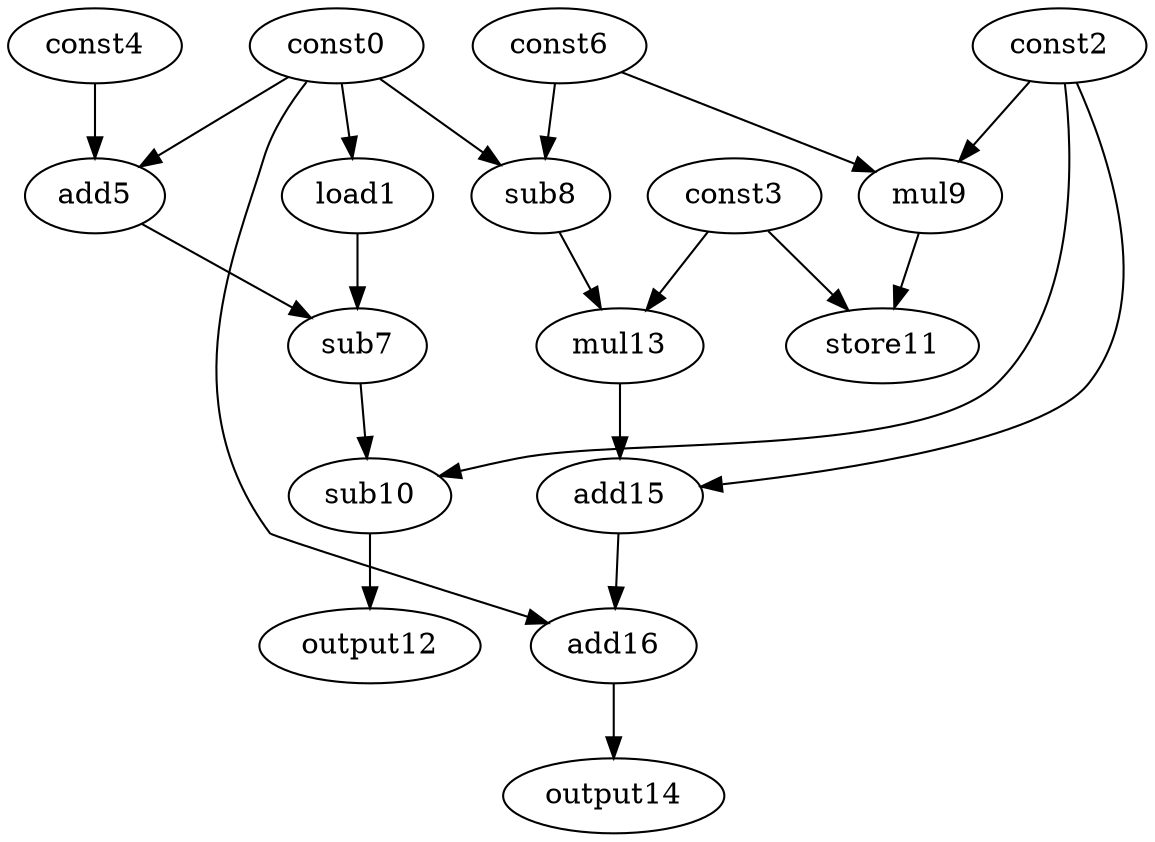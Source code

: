 digraph G { 
const0[opcode=const]; 
load1[opcode=load]; 
const2[opcode=const]; 
const3[opcode=const]; 
const4[opcode=const]; 
add5[opcode=add]; 
const6[opcode=const]; 
sub7[opcode=sub]; 
sub8[opcode=sub]; 
mul9[opcode=mul]; 
sub10[opcode=sub]; 
store11[opcode=store]; 
output12[opcode=output]; 
mul13[opcode=mul]; 
output14[opcode=output]; 
add15[opcode=add]; 
add16[opcode=add]; 
const0->load1[operand=0];
const0->add5[operand=0];
const4->add5[operand=1];
const0->sub8[operand=0];
const6->sub8[operand=1];
const2->mul9[operand=0];
const6->mul9[operand=1];
load1->sub7[operand=0];
add5->sub7[operand=1];
mul9->store11[operand=0];
const3->store11[operand=1];
sub8->mul13[operand=0];
const3->mul13[operand=1];
const2->sub10[operand=0];
sub7->sub10[operand=1];
const2->add15[operand=0];
mul13->add15[operand=1];
sub10->output12[operand=0];
const0->add16[operand=0];
add15->add16[operand=1];
add16->output14[operand=0];
}

